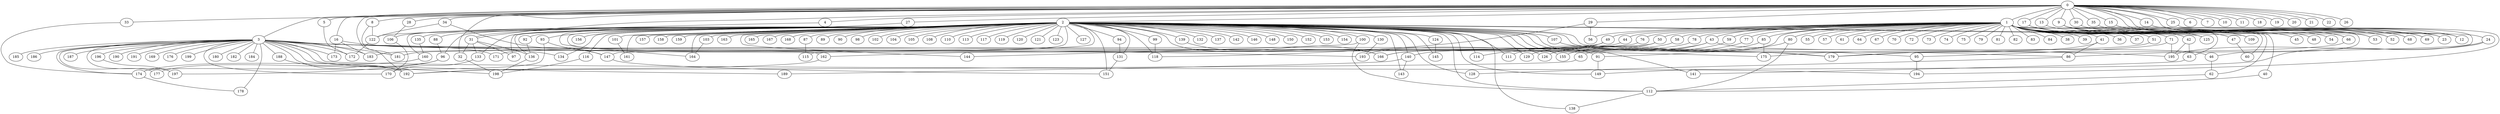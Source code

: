 
graph graphname {
    0 -- 1
0 -- 2
0 -- 3
0 -- 4
0 -- 5
0 -- 6
0 -- 7
0 -- 8
0 -- 9
0 -- 10
0 -- 11
0 -- 12
0 -- 13
0 -- 14
0 -- 15
0 -- 16
0 -- 17
0 -- 18
0 -- 19
0 -- 20
0 -- 21
0 -- 22
0 -- 23
0 -- 24
0 -- 25
0 -- 26
0 -- 27
0 -- 28
0 -- 29
0 -- 30
0 -- 31
0 -- 32
0 -- 33
0 -- 34
0 -- 35
0 -- 192
1 -- 36
1 -- 37
1 -- 38
1 -- 39
1 -- 40
1 -- 41
1 -- 42
1 -- 43
1 -- 44
1 -- 45
1 -- 46
1 -- 47
1 -- 48
1 -- 49
1 -- 50
1 -- 51
1 -- 52
1 -- 53
1 -- 54
1 -- 55
1 -- 56
1 -- 57
1 -- 58
1 -- 59
1 -- 60
1 -- 61
1 -- 62
1 -- 63
1 -- 64
1 -- 65
1 -- 66
1 -- 67
1 -- 68
1 -- 69
1 -- 70
1 -- 71
1 -- 72
1 -- 73
1 -- 74
1 -- 75
1 -- 76
1 -- 77
1 -- 78
1 -- 79
1 -- 80
1 -- 81
1 -- 82
1 -- 83
1 -- 84
1 -- 85
2 -- 128
2 -- 130
2 -- 131
2 -- 132
2 -- 133
2 -- 134
2 -- 129
2 -- 136
2 -- 137
2 -- 138
2 -- 139
2 -- 140
2 -- 141
2 -- 142
2 -- 143
2 -- 144
2 -- 145
2 -- 146
2 -- 147
2 -- 148
2 -- 149
2 -- 150
2 -- 151
2 -- 152
2 -- 153
2 -- 154
2 -- 155
2 -- 156
2 -- 157
2 -- 158
2 -- 159
2 -- 160
2 -- 161
2 -- 162
2 -- 163
2 -- 164
2 -- 165
2 -- 166
2 -- 167
2 -- 168
2 -- 135
2 -- 86
2 -- 87
2 -- 88
2 -- 89
2 -- 90
2 -- 91
2 -- 92
2 -- 93
2 -- 94
2 -- 95
2 -- 96
2 -- 97
2 -- 98
2 -- 99
2 -- 100
2 -- 101
2 -- 102
2 -- 103
2 -- 104
2 -- 105
2 -- 106
2 -- 107
2 -- 108
2 -- 109
2 -- 110
2 -- 111
2 -- 112
2 -- 113
2 -- 114
2 -- 115
2 -- 116
2 -- 117
2 -- 118
2 -- 119
2 -- 120
2 -- 121
2 -- 122
2 -- 123
2 -- 124
2 -- 125
2 -- 126
2 -- 127
3 -- 169
3 -- 170
3 -- 171
3 -- 172
3 -- 173
3 -- 174
3 -- 175
3 -- 176
3 -- 177
3 -- 178
3 -- 179
3 -- 180
3 -- 181
3 -- 182
3 -- 183
3 -- 184
3 -- 185
3 -- 186
3 -- 187
3 -- 188
3 -- 189
3 -- 190
3 -- 191
3 -- 192
3 -- 193
3 -- 194
3 -- 195
3 -- 196
3 -- 197
3 -- 198
3 -- 199
4 -- 31
5 -- 172
8 -- 181
8 -- 122
9 -- 12
9 -- 109
9 -- 53
13 -- 66
14 -- 86
15 -- 69
16 -- 173
16 -- 134
16 -- 183
17 -- 23
17 -- 125
24 -- 149
24 -- 195
25 -- 194
27 -- 164
28 -- 106
29 -- 118
29 -- 56
30 -- 52
31 -- 32
31 -- 136
31 -- 133
31 -- 97
32 -- 198
33 -- 174
34 -- 122
34 -- 147
35 -- 68
40 -- 112
41 -- 179
41 -- 86
42 -- 63
42 -- 195
43 -- 46
43 -- 166
43 -- 111
44 -- 181
46 -- 62
47 -- 60
49 -- 114
49 -- 183
50 -- 166
50 -- 162
51 -- 175
58 -- 193
59 -- 129
62 -- 112
63 -- 141
65 -- 192
66 -- 179
71 -- 195
71 -- 95
76 -- 171
77 -- 126
78 -- 140
80 -- 91
80 -- 112
85 -- 155
85 -- 175
86 -- 128
87 -- 115
88 -- 96
91 -- 149
92 -- 136
93 -- 174
93 -- 147
94 -- 131
95 -- 194
96 -- 197
96 -- 177
99 -- 118
100 -- 112
100 -- 144
101 -- 161
103 -- 164
106 -- 170
107 -- 179
112 -- 138
116 -- 198
122 -- 172
124 -- 145
130 -- 193
131 -- 151
133 -- 170
135 -- 160
136 -- 198
139 -- 166
140 -- 143
140 -- 189
147 -- 151
160 -- 174
162 -- 192
174 -- 178
188 -- 192
196 -- 197

}
